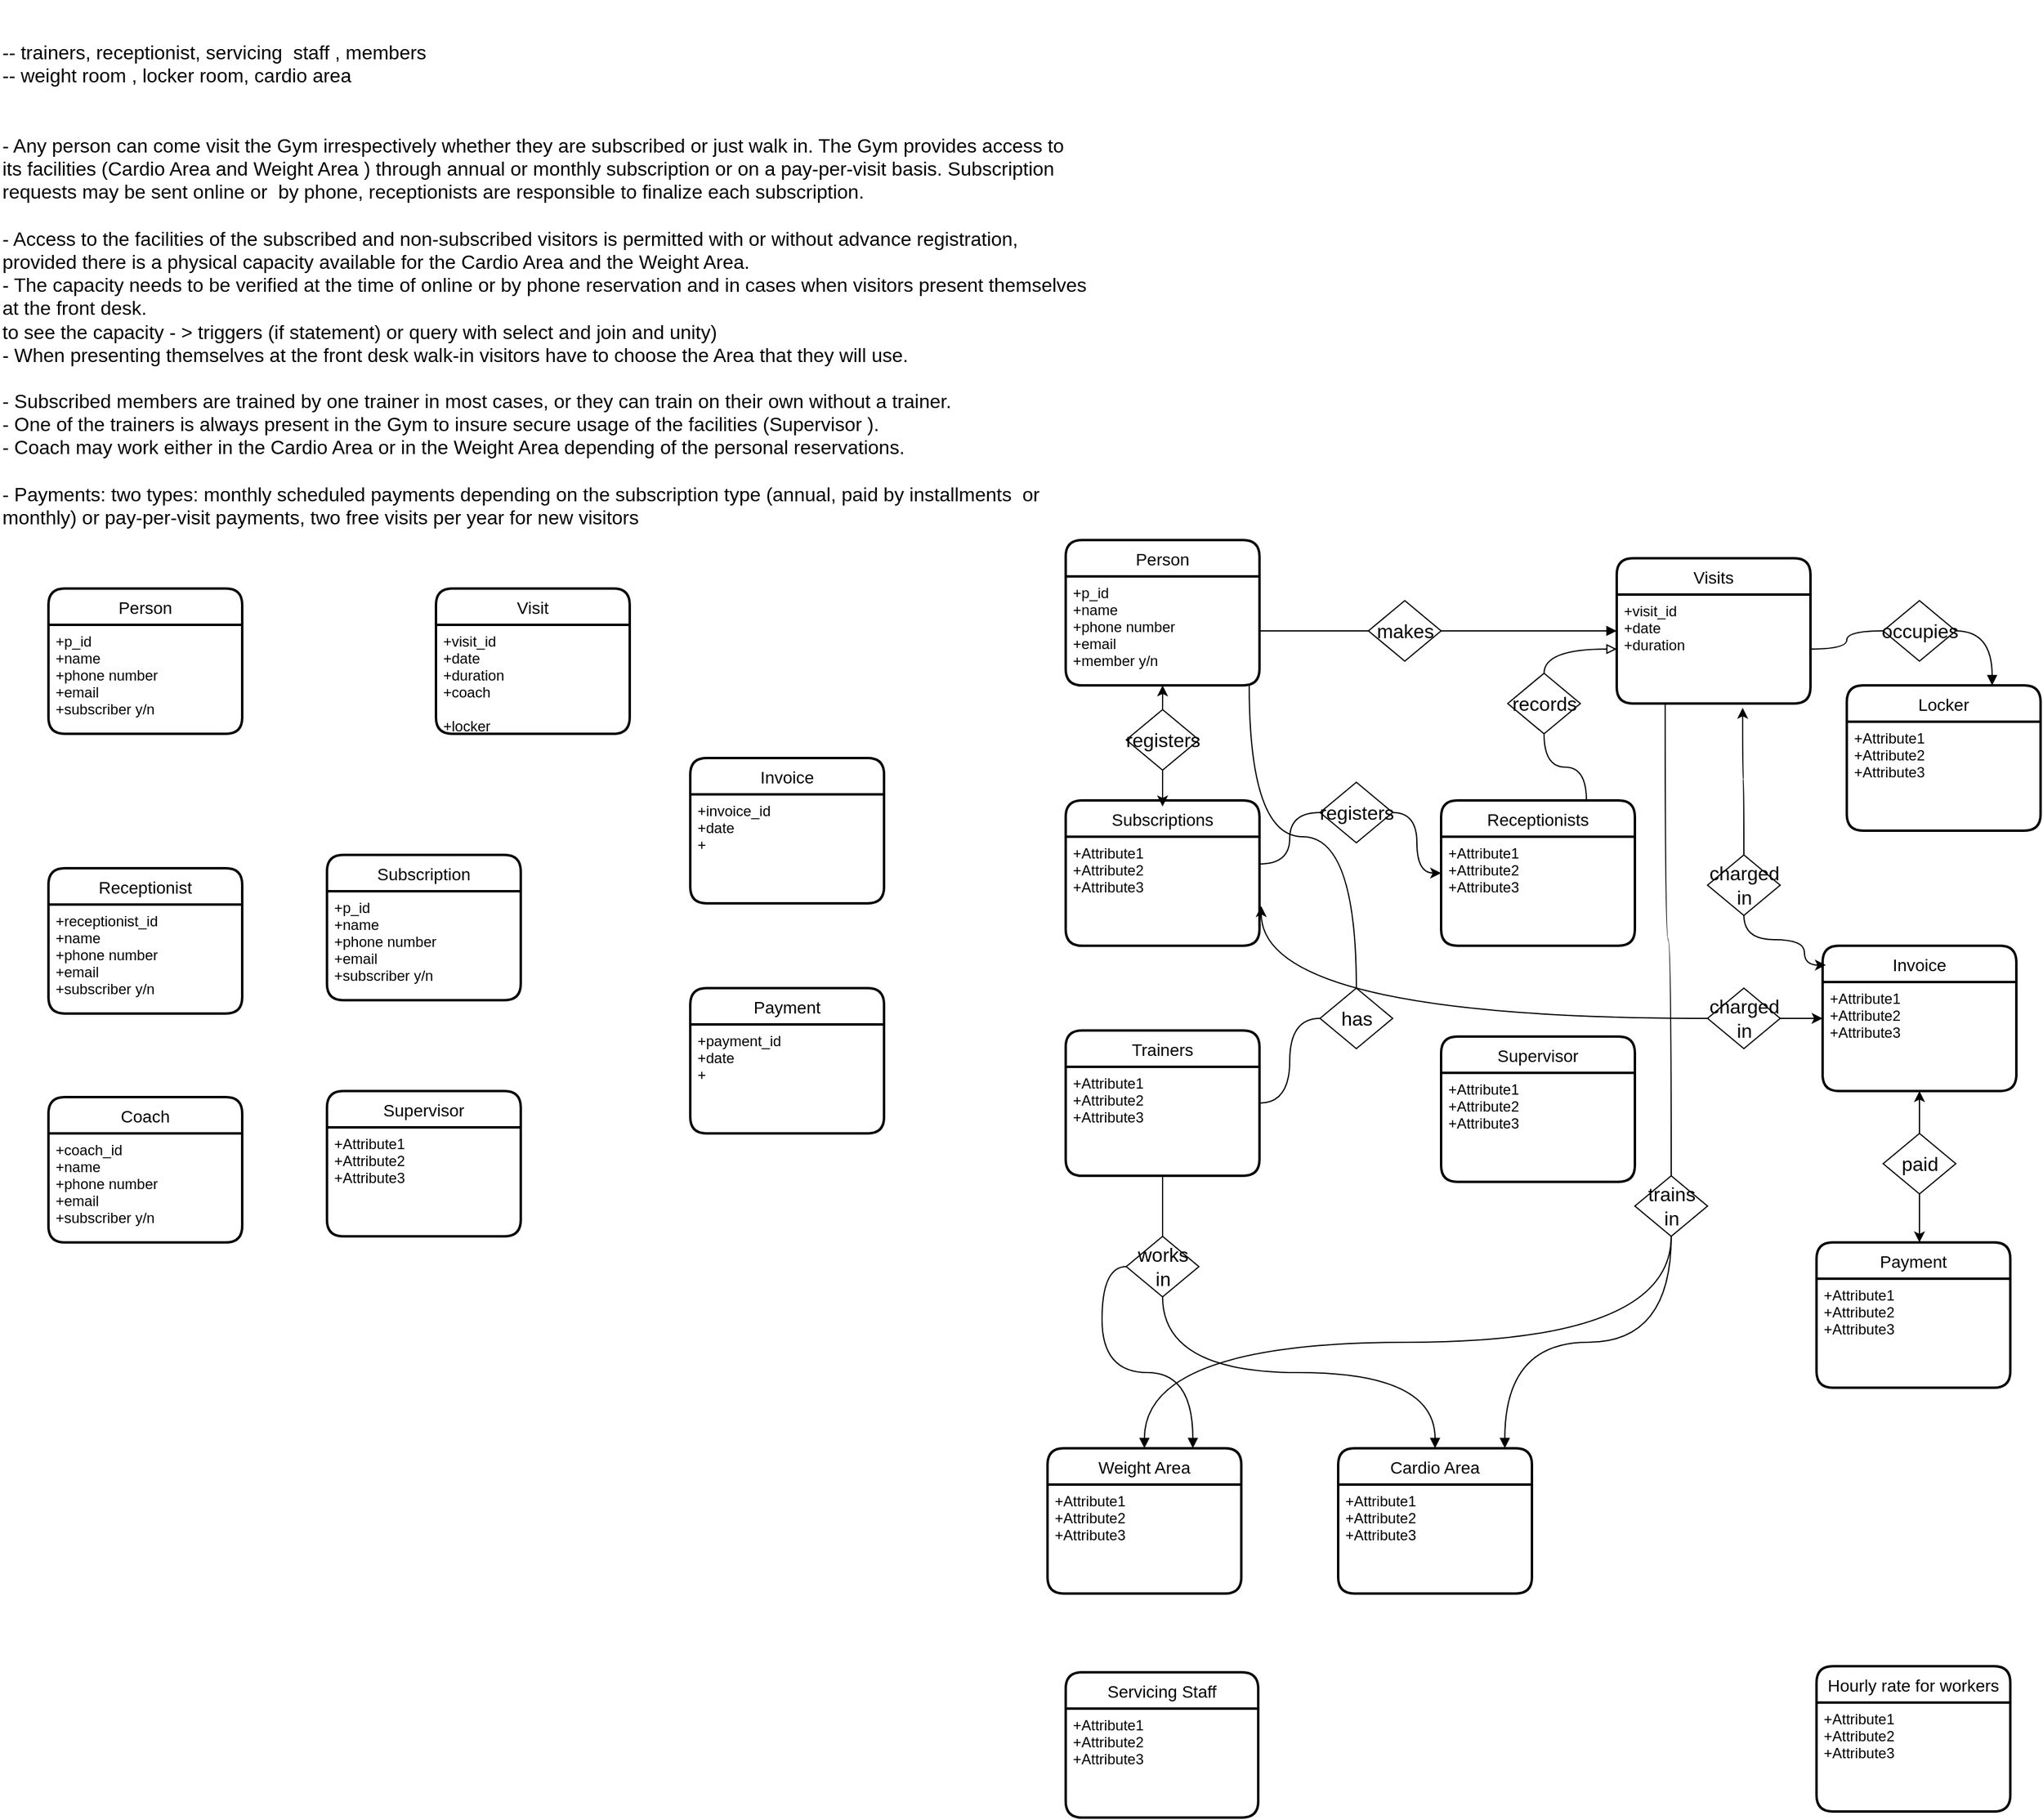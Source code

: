 <mxfile version="16.6.2" type="github">
  <diagram id="0cP2L5NapRZ2q6dpNI_G" name="Page-1">
    <mxGraphModel dx="1464" dy="4248" grid="1" gridSize="10" guides="1" tooltips="1" connect="1" arrows="1" fold="1" page="1" pageScale="1" pageWidth="850" pageHeight="1100" math="0" shadow="0">
      <root>
        <mxCell id="0" />
        <mxCell id="1" parent="0" />
        <mxCell id="_hFObNWpqlc1TxxzcIpo-1" value="&lt;br&gt;&lt;div style=&quot;font-size: 16px&quot; align=&quot;left&quot;&gt;&lt;font style=&quot;font-size: 16px&quot;&gt;&lt;br&gt;&lt;/font&gt;&lt;/div&gt;&lt;div style=&quot;font-size: 16px&quot; align=&quot;left&quot;&gt;&lt;div style=&quot;font-size: 16px&quot; align=&quot;left&quot;&gt;&lt;font style=&quot;font-size: 16px&quot;&gt;-- trainers, receptionist, servicing&amp;nbsp; staff , members&lt;br style=&quot;font-size: 16px&quot;&gt;-- weight room , locker room, cardio area&lt;/font&gt;&lt;/div&gt;&lt;div style=&quot;font-size: 16px&quot; align=&quot;left&quot;&gt;&lt;font style=&quot;font-size: 16px&quot;&gt;&lt;br&gt;&lt;/font&gt;&lt;/div&gt;&lt;div style=&quot;font-size: 16px&quot; align=&quot;left&quot;&gt;&lt;font style=&quot;font-size: 16px&quot;&gt;&lt;br&gt;&lt;/font&gt;&lt;/div&gt;&lt;div style=&quot;font-size: 16px&quot; align=&quot;left&quot;&gt;&lt;div style=&quot;font-size: 16px&quot; align=&quot;left&quot;&gt;&lt;font style=&quot;font-size: 16px&quot;&gt;- Any person can come visit the Gym irrespectively whether they are subscribed or just walk in. The Gym provides access to &lt;br&gt;&lt;/font&gt;&lt;/div&gt;&lt;div style=&quot;font-size: 16px&quot; align=&quot;left&quot;&gt;&lt;font style=&quot;font-size: 16px&quot;&gt;its facilities (&lt;/font&gt;&lt;font style=&quot;font-size: 16px&quot;&gt;&lt;font style=&quot;font-size: 16px&quot;&gt;Cardio Area and Weight Area &lt;/font&gt;) through annual or monthly subscription or on a pay-per-visit basis. Subscription &lt;br&gt;&lt;/font&gt;&lt;/div&gt;&lt;div style=&quot;font-size: 16px&quot; align=&quot;left&quot;&gt;&lt;font style=&quot;font-size: 16px&quot;&gt;requests may be sent online or&amp;nbsp; &lt;/font&gt;&lt;font style=&quot;font-size: 16px&quot;&gt;by phone, receptionists are responsible to finalize each subscription. &lt;/font&gt;&lt;br&gt;&lt;/div&gt;&lt;/div&gt;&lt;div style=&quot;font-size: 16px&quot; align=&quot;left&quot;&gt;&lt;font style=&quot;font-size: 16px&quot;&gt;&lt;br&gt;- Access to the facilities of the subscribed and non-subscribed visitors is permitted&lt;/font&gt;&lt;font style=&quot;font-size: 16px&quot;&gt; with or without advance registration, &lt;br&gt;&lt;/font&gt;&lt;/div&gt;&lt;div style=&quot;font-size: 16px&quot; align=&quot;left&quot;&gt;&lt;font style=&quot;font-size: 16px&quot;&gt;provided there is a physical capacity available for the Cardio Area and the Weight Area. &lt;br&gt;&lt;/font&gt;&lt;/div&gt;&lt;div style=&quot;font-size: 16px&quot; align=&quot;left&quot;&gt;&lt;font style=&quot;font-size: 16px&quot;&gt;- The capacity needs to be verified at the time of online or by phone reservation and in cases when visitors present themselves &lt;br&gt;&lt;/font&gt;&lt;/div&gt;&lt;div style=&quot;font-size: 16px&quot; align=&quot;left&quot;&gt;&lt;font style=&quot;font-size: 16px&quot;&gt;at the front desk. &lt;br&gt;&lt;/font&gt;&lt;/div&gt;&lt;div style=&quot;font-size: 16px&quot; align=&quot;left&quot;&gt;&lt;font style=&quot;font-size: 16px&quot;&gt;to see the capacity - &amp;gt; triggers (if statement) or query with select and join and unity) &lt;br&gt;&lt;/font&gt;&lt;/div&gt;&lt;div style=&quot;font-size: 16px&quot; align=&quot;left&quot;&gt;&lt;font style=&quot;font-size: 16px&quot;&gt;- When presenting themselves at the front desk walk-in visitors have to choose the Area that they will use.&lt;br&gt;&lt;/font&gt;&lt;/div&gt;&lt;br&gt;&lt;/div&gt;&lt;div style=&quot;font-size: 16px&quot; align=&quot;left&quot;&gt;- &lt;font style=&quot;font-size: 16px&quot;&gt;Subscribed members &lt;/font&gt;&lt;font style=&quot;font-size: 16px&quot;&gt;are trained by one trainer in most&lt;/font&gt;&lt;font style=&quot;font-size: 16px&quot;&gt; cases, or they can train on their own without a trainer. &lt;br&gt;&lt;/font&gt;&lt;/div&gt;&lt;div style=&quot;font-size: 16px&quot; align=&quot;left&quot;&gt;&lt;font style=&quot;font-size: 16px&quot;&gt;- One of the trainers is always present in the Gym to insure secure&lt;/font&gt;&lt;font style=&quot;font-size: 16px&quot;&gt; usage of the facilities (&lt;/font&gt;&lt;font style=&quot;font-size: 16px&quot;&gt;&lt;font style=&quot;font-size: 16px&quot;&gt;Supervisor &lt;/font&gt;).&amp;nbsp; &lt;br&gt;&lt;/font&gt;&lt;div style=&quot;font-size: 16px&quot; align=&quot;left&quot;&gt;- Coach &lt;font style=&quot;font-size: 16px&quot;&gt;may work either in the Cardio Area or in the Weight Area depending of the personal reservations.&lt;/font&gt;&lt;/div&gt;&lt;div style=&quot;font-size: 16px&quot; align=&quot;left&quot;&gt;&lt;font style=&quot;font-size: 16px&quot;&gt;&lt;br&gt;&lt;/font&gt;&lt;/div&gt;&lt;div style=&quot;font-size: 16px&quot; align=&quot;left&quot;&gt;&lt;font style=&quot;font-size: 16px&quot;&gt;- Payments: two types: monthly scheduled payments depending on the subscription type (annual, paid by installments&amp;nbsp; or &lt;br&gt;&lt;/font&gt;&lt;/div&gt;&lt;div style=&quot;font-size: 16px&quot; align=&quot;left&quot;&gt;&lt;font style=&quot;font-size: 16px&quot;&gt;monthly) or pay-per-visit payments, two free visits per year for new visitors&lt;/font&gt;&lt;/div&gt;&lt;div style=&quot;font-size: 16px&quot; align=&quot;left&quot;&gt;&lt;font style=&quot;font-size: 16px&quot;&gt;&amp;nbsp;&lt;br&gt;&lt;/font&gt;&lt;/div&gt;&lt;div style=&quot;font-size: 16px&quot; align=&quot;left&quot;&gt;&lt;font style=&quot;font-size: 16px&quot;&gt;&lt;br&gt;&lt;/font&gt;&lt;/div&gt;&lt;div style=&quot;font-size: 16px&quot; align=&quot;left&quot;&gt;&lt;font style=&quot;font-size: 16px&quot;&gt;&lt;br&gt;&lt;/font&gt;&lt;/div&gt;&amp;nbsp;&lt;br&gt;&lt;div style=&quot;font-size: 16px&quot; align=&quot;left&quot;&gt;&lt;font style=&quot;font-size: 16px&quot;&gt;&lt;br&gt;&lt;/font&gt;&lt;/div&gt;&lt;/div&gt;&lt;div style=&quot;font-size: 16px&quot; align=&quot;left&quot;&gt;&lt;font style=&quot;font-size: 16px&quot;&gt;&lt;br&gt;&lt;/font&gt;&lt;/div&gt;" style="text;html=1;align=left;verticalAlign=middle;resizable=0;points=[];autosize=1;strokeColor=none;fillColor=none;" vertex="1" parent="1">
          <mxGeometry y="-2515" width="820" height="370" as="geometry" />
        </mxCell>
        <mxCell id="_hFObNWpqlc1TxxzcIpo-2" value="Subscriptions" style="swimlane;childLayout=stackLayout;horizontal=1;startSize=30;horizontalStack=0;rounded=1;fontSize=14;fontStyle=0;strokeWidth=2;resizeParent=0;resizeLast=1;shadow=0;dashed=0;align=center;" vertex="1" parent="1">
          <mxGeometry x="880" y="-1945" width="160" height="120" as="geometry" />
        </mxCell>
        <mxCell id="_hFObNWpqlc1TxxzcIpo-3" value="+Attribute1&#xa;+Attribute2&#xa;+Attribute3" style="align=left;strokeColor=none;fillColor=none;spacingLeft=4;fontSize=12;verticalAlign=top;resizable=0;rotatable=0;part=1;" vertex="1" parent="_hFObNWpqlc1TxxzcIpo-2">
          <mxGeometry y="30" width="160" height="90" as="geometry" />
        </mxCell>
        <mxCell id="_hFObNWpqlc1TxxzcIpo-4" value="Receptionists " style="swimlane;childLayout=stackLayout;horizontal=1;startSize=30;horizontalStack=0;rounded=1;fontSize=14;fontStyle=0;strokeWidth=2;resizeParent=0;resizeLast=1;shadow=0;dashed=0;align=center;" vertex="1" parent="1">
          <mxGeometry x="1190" y="-1945" width="160" height="120" as="geometry" />
        </mxCell>
        <mxCell id="_hFObNWpqlc1TxxzcIpo-5" value="+Attribute1&#xa;+Attribute2&#xa;+Attribute3" style="align=left;strokeColor=none;fillColor=none;spacingLeft=4;fontSize=12;verticalAlign=top;resizable=0;rotatable=0;part=1;" vertex="1" parent="_hFObNWpqlc1TxxzcIpo-4">
          <mxGeometry y="30" width="160" height="90" as="geometry" />
        </mxCell>
        <mxCell id="_hFObNWpqlc1TxxzcIpo-6" value="Trainers" style="swimlane;childLayout=stackLayout;horizontal=1;startSize=30;horizontalStack=0;rounded=1;fontSize=14;fontStyle=0;strokeWidth=2;resizeParent=0;resizeLast=1;shadow=0;dashed=0;align=center;" vertex="1" parent="1">
          <mxGeometry x="880" y="-1755" width="160" height="120" as="geometry" />
        </mxCell>
        <mxCell id="_hFObNWpqlc1TxxzcIpo-7" value="+Attribute1&#xa;+Attribute2&#xa;+Attribute3" style="align=left;strokeColor=none;fillColor=none;spacingLeft=4;fontSize=12;verticalAlign=top;resizable=0;rotatable=0;part=1;" vertex="1" parent="_hFObNWpqlc1TxxzcIpo-6">
          <mxGeometry y="30" width="160" height="90" as="geometry" />
        </mxCell>
        <mxCell id="_hFObNWpqlc1TxxzcIpo-8" value="Servicing Staff" style="swimlane;childLayout=stackLayout;horizontal=1;startSize=30;horizontalStack=0;rounded=1;fontSize=14;fontStyle=0;strokeWidth=2;resizeParent=0;resizeLast=1;shadow=0;dashed=0;align=center;" vertex="1" parent="1">
          <mxGeometry x="880" y="-1225" width="159" height="120" as="geometry" />
        </mxCell>
        <mxCell id="_hFObNWpqlc1TxxzcIpo-9" value="+Attribute1&#xa;+Attribute2&#xa;+Attribute3" style="align=left;strokeColor=none;fillColor=none;spacingLeft=4;fontSize=12;verticalAlign=top;resizable=0;rotatable=0;part=1;" vertex="1" parent="_hFObNWpqlc1TxxzcIpo-8">
          <mxGeometry y="30" width="159" height="90" as="geometry" />
        </mxCell>
        <mxCell id="_hFObNWpqlc1TxxzcIpo-10" value="Cardio Area" style="swimlane;childLayout=stackLayout;horizontal=1;startSize=30;horizontalStack=0;rounded=1;fontSize=14;fontStyle=0;strokeWidth=2;resizeParent=0;resizeLast=1;shadow=0;dashed=0;align=center;" vertex="1" parent="1">
          <mxGeometry x="1105" y="-1410" width="160" height="120" as="geometry" />
        </mxCell>
        <mxCell id="_hFObNWpqlc1TxxzcIpo-11" value="+Attribute1&#xa;+Attribute2&#xa;+Attribute3" style="align=left;strokeColor=none;fillColor=none;spacingLeft=4;fontSize=12;verticalAlign=top;resizable=0;rotatable=0;part=1;" vertex="1" parent="_hFObNWpqlc1TxxzcIpo-10">
          <mxGeometry y="30" width="160" height="90" as="geometry" />
        </mxCell>
        <mxCell id="_hFObNWpqlc1TxxzcIpo-12" value="Locker " style="swimlane;childLayout=stackLayout;horizontal=1;startSize=30;horizontalStack=0;rounded=1;fontSize=14;fontStyle=0;strokeWidth=2;resizeParent=0;resizeLast=1;shadow=0;dashed=0;align=center;" vertex="1" parent="1">
          <mxGeometry x="1525" y="-2040" width="160" height="120" as="geometry" />
        </mxCell>
        <mxCell id="_hFObNWpqlc1TxxzcIpo-13" value="+Attribute1&#xa;+Attribute2&#xa;+Attribute3" style="align=left;strokeColor=none;fillColor=none;spacingLeft=4;fontSize=12;verticalAlign=top;resizable=0;rotatable=0;part=1;" vertex="1" parent="_hFObNWpqlc1TxxzcIpo-12">
          <mxGeometry y="30" width="160" height="90" as="geometry" />
        </mxCell>
        <mxCell id="_hFObNWpqlc1TxxzcIpo-14" value="Weight Area" style="swimlane;childLayout=stackLayout;horizontal=1;startSize=30;horizontalStack=0;rounded=1;fontSize=14;fontStyle=0;strokeWidth=2;resizeParent=0;resizeLast=1;shadow=0;dashed=0;align=center;" vertex="1" parent="1">
          <mxGeometry x="865" y="-1410" width="160" height="120" as="geometry" />
        </mxCell>
        <mxCell id="_hFObNWpqlc1TxxzcIpo-15" value="+Attribute1&#xa;+Attribute2&#xa;+Attribute3" style="align=left;strokeColor=none;fillColor=none;spacingLeft=4;fontSize=12;verticalAlign=top;resizable=0;rotatable=0;part=1;" vertex="1" parent="_hFObNWpqlc1TxxzcIpo-14">
          <mxGeometry y="30" width="160" height="90" as="geometry" />
        </mxCell>
        <mxCell id="_hFObNWpqlc1TxxzcIpo-16" style="edgeStyle=orthogonalEdgeStyle;rounded=0;orthogonalLoop=1;jettySize=auto;html=1;fontSize=16;endArrow=none;endFill=0;curved=1;entryX=1;entryY=0.25;entryDx=0;entryDy=0;" edge="1" parent="1" source="_hFObNWpqlc1TxxzcIpo-18" target="_hFObNWpqlc1TxxzcIpo-3">
          <mxGeometry relative="1" as="geometry" />
        </mxCell>
        <mxCell id="_hFObNWpqlc1TxxzcIpo-17" style="edgeStyle=orthogonalEdgeStyle;rounded=0;orthogonalLoop=1;jettySize=auto;html=1;fontSize=16;curved=1;" edge="1" parent="1" source="_hFObNWpqlc1TxxzcIpo-18" target="_hFObNWpqlc1TxxzcIpo-4">
          <mxGeometry relative="1" as="geometry" />
        </mxCell>
        <mxCell id="_hFObNWpqlc1TxxzcIpo-18" value="registers" style="shape=rhombus;html=1;dashed=0;whitespace=wrap;perimeter=rhombusPerimeter;fontSize=16;" vertex="1" parent="1">
          <mxGeometry x="1090" y="-1960" width="60" height="50" as="geometry" />
        </mxCell>
        <mxCell id="_hFObNWpqlc1TxxzcIpo-19" style="edgeStyle=orthogonalEdgeStyle;rounded=0;orthogonalLoop=1;jettySize=auto;html=1;entryX=0.947;entryY=0.997;entryDx=0;entryDy=0;fontSize=16;endArrow=none;endFill=0;curved=1;exitX=0.5;exitY=0;exitDx=0;exitDy=0;entryPerimeter=0;" edge="1" parent="1" source="_hFObNWpqlc1TxxzcIpo-21" target="_hFObNWpqlc1TxxzcIpo-50">
          <mxGeometry relative="1" as="geometry" />
        </mxCell>
        <mxCell id="_hFObNWpqlc1TxxzcIpo-20" style="edgeStyle=orthogonalEdgeStyle;rounded=0;orthogonalLoop=1;jettySize=auto;html=1;fontSize=16;endArrow=none;endFill=0;curved=1;" edge="1" parent="1" source="_hFObNWpqlc1TxxzcIpo-21" target="_hFObNWpqlc1TxxzcIpo-6">
          <mxGeometry relative="1" as="geometry" />
        </mxCell>
        <mxCell id="_hFObNWpqlc1TxxzcIpo-21" value="has" style="shape=rhombus;html=1;dashed=0;whitespace=wrap;perimeter=rhombusPerimeter;fontSize=16;" vertex="1" parent="1">
          <mxGeometry x="1090" y="-1790" width="60" height="50" as="geometry" />
        </mxCell>
        <mxCell id="_hFObNWpqlc1TxxzcIpo-22" style="edgeStyle=orthogonalEdgeStyle;curved=1;rounded=0;orthogonalLoop=1;jettySize=auto;html=1;entryX=0.5;entryY=1;entryDx=0;entryDy=0;fontSize=16;startArrow=none;startFill=0;endArrow=none;endFill=0;" edge="1" parent="1" source="_hFObNWpqlc1TxxzcIpo-24" target="_hFObNWpqlc1TxxzcIpo-7">
          <mxGeometry relative="1" as="geometry" />
        </mxCell>
        <mxCell id="_hFObNWpqlc1TxxzcIpo-23" style="edgeStyle=orthogonalEdgeStyle;curved=1;rounded=0;orthogonalLoop=1;jettySize=auto;html=1;exitX=0.5;exitY=1;exitDx=0;exitDy=0;entryX=0.5;entryY=0;entryDx=0;entryDy=0;fontSize=16;startArrow=none;startFill=0;endArrow=block;endFill=1;" edge="1" parent="1" source="_hFObNWpqlc1TxxzcIpo-24" target="_hFObNWpqlc1TxxzcIpo-10">
          <mxGeometry relative="1" as="geometry" />
        </mxCell>
        <mxCell id="_hFObNWpqlc1TxxzcIpo-24" value="&lt;div&gt;works &lt;br&gt;&lt;/div&gt;&lt;div&gt;in&lt;/div&gt;" style="shape=rhombus;html=1;dashed=0;whitespace=wrap;perimeter=rhombusPerimeter;fontSize=16;" vertex="1" parent="1">
          <mxGeometry x="930" y="-1585" width="60" height="50" as="geometry" />
        </mxCell>
        <mxCell id="_hFObNWpqlc1TxxzcIpo-25" style="edgeStyle=orthogonalEdgeStyle;curved=1;rounded=0;orthogonalLoop=1;jettySize=auto;html=1;fontSize=16;startArrow=none;startFill=0;endArrow=block;endFill=1;entryX=0.75;entryY=0;entryDx=0;entryDy=0;exitX=0;exitY=0.5;exitDx=0;exitDy=0;" edge="1" parent="1" source="_hFObNWpqlc1TxxzcIpo-24" target="_hFObNWpqlc1TxxzcIpo-14">
          <mxGeometry relative="1" as="geometry">
            <mxPoint x="1105" y="-1450" as="sourcePoint" />
            <mxPoint x="995" y="-1420" as="targetPoint" />
          </mxGeometry>
        </mxCell>
        <mxCell id="_hFObNWpqlc1TxxzcIpo-26" style="edgeStyle=orthogonalEdgeStyle;curved=1;rounded=0;orthogonalLoop=1;jettySize=auto;html=1;entryX=1;entryY=0.5;entryDx=0;entryDy=0;fontSize=16;startArrow=none;startFill=0;endArrow=none;endFill=0;" edge="1" parent="1" source="_hFObNWpqlc1TxxzcIpo-28" target="_hFObNWpqlc1TxxzcIpo-50">
          <mxGeometry relative="1" as="geometry" />
        </mxCell>
        <mxCell id="_hFObNWpqlc1TxxzcIpo-27" style="edgeStyle=orthogonalEdgeStyle;curved=1;rounded=0;orthogonalLoop=1;jettySize=auto;html=1;entryX=0;entryY=0.5;entryDx=0;entryDy=0;fontSize=16;startArrow=none;startFill=0;endArrow=block;endFill=1;exitX=1;exitY=0.5;exitDx=0;exitDy=0;" edge="1" parent="1" source="_hFObNWpqlc1TxxzcIpo-28" target="_hFObNWpqlc1TxxzcIpo-29">
          <mxGeometry relative="1" as="geometry" />
        </mxCell>
        <mxCell id="_hFObNWpqlc1TxxzcIpo-28" value="makes" style="shape=rhombus;html=1;dashed=0;whitespace=wrap;perimeter=rhombusPerimeter;fontSize=16;" vertex="1" parent="1">
          <mxGeometry x="1130" y="-2110" width="60" height="50" as="geometry" />
        </mxCell>
        <mxCell id="_hFObNWpqlc1TxxzcIpo-29" value="Visits" style="swimlane;childLayout=stackLayout;horizontal=1;startSize=30;horizontalStack=0;rounded=1;fontSize=14;fontStyle=0;strokeWidth=2;resizeParent=0;resizeLast=1;shadow=0;dashed=0;align=center;" vertex="1" parent="1">
          <mxGeometry x="1335" y="-2145" width="160" height="120" as="geometry" />
        </mxCell>
        <mxCell id="_hFObNWpqlc1TxxzcIpo-30" value="+visit_id&#xa;+date&#xa;+duration" style="align=left;strokeColor=none;fillColor=none;spacingLeft=4;fontSize=12;verticalAlign=top;resizable=0;rotatable=0;part=1;" vertex="1" parent="_hFObNWpqlc1TxxzcIpo-29">
          <mxGeometry y="30" width="160" height="90" as="geometry" />
        </mxCell>
        <mxCell id="_hFObNWpqlc1TxxzcIpo-31" value="" style="edgeStyle=orthogonalEdgeStyle;curved=1;rounded=0;orthogonalLoop=1;jettySize=auto;html=1;fontSize=16;startArrow=none;startFill=0;endArrow=block;endFill=1;entryX=0.75;entryY=0;entryDx=0;entryDy=0;exitX=1;exitY=0.5;exitDx=0;exitDy=0;" edge="1" parent="1" source="_hFObNWpqlc1TxxzcIpo-33" target="_hFObNWpqlc1TxxzcIpo-12">
          <mxGeometry relative="1" as="geometry" />
        </mxCell>
        <mxCell id="_hFObNWpqlc1TxxzcIpo-32" style="rounded=0;orthogonalLoop=1;jettySize=auto;html=1;entryX=1;entryY=0.5;entryDx=0;entryDy=0;fontSize=16;startArrow=none;startFill=0;endArrow=none;endFill=0;exitX=0;exitY=0.5;exitDx=0;exitDy=0;edgeStyle=orthogonalEdgeStyle;curved=1;" edge="1" parent="1" source="_hFObNWpqlc1TxxzcIpo-33" target="_hFObNWpqlc1TxxzcIpo-30">
          <mxGeometry relative="1" as="geometry" />
        </mxCell>
        <mxCell id="_hFObNWpqlc1TxxzcIpo-33" value="occupies " style="shape=rhombus;html=1;dashed=0;whitespace=wrap;perimeter=rhombusPerimeter;fontSize=16;" vertex="1" parent="1">
          <mxGeometry x="1555" y="-2110" width="60" height="50" as="geometry" />
        </mxCell>
        <mxCell id="_hFObNWpqlc1TxxzcIpo-34" style="edgeStyle=orthogonalEdgeStyle;curved=1;rounded=0;orthogonalLoop=1;jettySize=auto;html=1;fontSize=16;startArrow=none;startFill=0;endArrow=none;endFill=0;entryX=0.25;entryY=1;entryDx=0;entryDy=0;" edge="1" parent="1" source="_hFObNWpqlc1TxxzcIpo-37" target="_hFObNWpqlc1TxxzcIpo-30">
          <mxGeometry relative="1" as="geometry">
            <mxPoint x="1395" y="-1755" as="targetPoint" />
          </mxGeometry>
        </mxCell>
        <mxCell id="_hFObNWpqlc1TxxzcIpo-35" style="edgeStyle=orthogonalEdgeStyle;curved=1;rounded=0;orthogonalLoop=1;jettySize=auto;html=1;fontSize=16;startArrow=none;startFill=0;endArrow=block;endFill=1;exitX=0.5;exitY=1;exitDx=0;exitDy=0;" edge="1" parent="1" source="_hFObNWpqlc1TxxzcIpo-37" target="_hFObNWpqlc1TxxzcIpo-14">
          <mxGeometry relative="1" as="geometry" />
        </mxCell>
        <mxCell id="_hFObNWpqlc1TxxzcIpo-36" style="edgeStyle=orthogonalEdgeStyle;curved=1;rounded=0;orthogonalLoop=1;jettySize=auto;html=1;entryX=0.86;entryY=0;entryDx=0;entryDy=0;fontSize=16;startArrow=none;startFill=0;endArrow=block;endFill=1;exitX=0.5;exitY=1;exitDx=0;exitDy=0;entryPerimeter=0;" edge="1" parent="1" source="_hFObNWpqlc1TxxzcIpo-37" target="_hFObNWpqlc1TxxzcIpo-10">
          <mxGeometry relative="1" as="geometry" />
        </mxCell>
        <mxCell id="_hFObNWpqlc1TxxzcIpo-37" value="&lt;div&gt;trains &lt;br&gt;&lt;/div&gt;&lt;div&gt;in&lt;/div&gt;" style="shape=rhombus;html=1;dashed=0;whitespace=wrap;perimeter=rhombusPerimeter;fontSize=16;" vertex="1" parent="1">
          <mxGeometry x="1350" y="-1635" width="60" height="50" as="geometry" />
        </mxCell>
        <mxCell id="_hFObNWpqlc1TxxzcIpo-38" value="" style="edgeStyle=orthogonalEdgeStyle;curved=1;rounded=0;orthogonalLoop=1;jettySize=auto;html=1;fontSize=16;startArrow=none;startFill=0;endArrow=none;endFill=0;entryX=0.75;entryY=0;entryDx=0;entryDy=0;" edge="1" parent="1" source="_hFObNWpqlc1TxxzcIpo-40" target="_hFObNWpqlc1TxxzcIpo-4">
          <mxGeometry relative="1" as="geometry" />
        </mxCell>
        <mxCell id="_hFObNWpqlc1TxxzcIpo-39" value="" style="edgeStyle=orthogonalEdgeStyle;curved=1;rounded=0;orthogonalLoop=1;jettySize=auto;html=1;fontSize=16;startArrow=none;startFill=0;endArrow=block;endFill=0;entryX=0;entryY=0.5;entryDx=0;entryDy=0;exitX=0.5;exitY=0;exitDx=0;exitDy=0;" edge="1" parent="1" source="_hFObNWpqlc1TxxzcIpo-40" target="_hFObNWpqlc1TxxzcIpo-30">
          <mxGeometry relative="1" as="geometry" />
        </mxCell>
        <mxCell id="_hFObNWpqlc1TxxzcIpo-40" value="records" style="shape=rhombus;html=1;dashed=0;whitespace=wrap;perimeter=rhombusPerimeter;fontSize=16;" vertex="1" parent="1">
          <mxGeometry x="1245" y="-2050" width="60" height="50" as="geometry" />
        </mxCell>
        <mxCell id="_hFObNWpqlc1TxxzcIpo-41" value="Supervisor " style="swimlane;childLayout=stackLayout;horizontal=1;startSize=30;horizontalStack=0;rounded=1;fontSize=14;fontStyle=0;strokeWidth=2;resizeParent=0;resizeLast=1;shadow=0;dashed=0;align=center;" vertex="1" parent="1">
          <mxGeometry x="1190" y="-1750" width="160" height="120" as="geometry" />
        </mxCell>
        <mxCell id="_hFObNWpqlc1TxxzcIpo-42" value="+Attribute1&#xa;+Attribute2&#xa;+Attribute3" style="align=left;strokeColor=none;fillColor=none;spacingLeft=4;fontSize=12;verticalAlign=top;resizable=0;rotatable=0;part=1;" vertex="1" parent="_hFObNWpqlc1TxxzcIpo-41">
          <mxGeometry y="30" width="160" height="90" as="geometry" />
        </mxCell>
        <mxCell id="_hFObNWpqlc1TxxzcIpo-43" value="Invoice " style="swimlane;childLayout=stackLayout;horizontal=1;startSize=30;horizontalStack=0;rounded=1;fontSize=14;fontStyle=0;strokeWidth=2;resizeParent=0;resizeLast=1;shadow=0;dashed=0;align=center;" vertex="1" parent="1">
          <mxGeometry x="1505" y="-1825" width="160" height="120" as="geometry" />
        </mxCell>
        <mxCell id="_hFObNWpqlc1TxxzcIpo-44" value="+Attribute1&#xa;+Attribute2&#xa;+Attribute3" style="align=left;strokeColor=none;fillColor=none;spacingLeft=4;fontSize=12;verticalAlign=top;resizable=0;rotatable=0;part=1;" vertex="1" parent="_hFObNWpqlc1TxxzcIpo-43">
          <mxGeometry y="30" width="160" height="90" as="geometry" />
        </mxCell>
        <mxCell id="_hFObNWpqlc1TxxzcIpo-45" value="Payment" style="swimlane;childLayout=stackLayout;horizontal=1;startSize=30;horizontalStack=0;rounded=1;fontSize=14;fontStyle=0;strokeWidth=2;resizeParent=0;resizeLast=1;shadow=0;dashed=0;align=center;" vertex="1" parent="1">
          <mxGeometry x="1500" y="-1580" width="160" height="120" as="geometry" />
        </mxCell>
        <mxCell id="_hFObNWpqlc1TxxzcIpo-46" value="+Attribute1&#xa;+Attribute2&#xa;+Attribute3" style="align=left;strokeColor=none;fillColor=none;spacingLeft=4;fontSize=12;verticalAlign=top;resizable=0;rotatable=0;part=1;" vertex="1" parent="_hFObNWpqlc1TxxzcIpo-45">
          <mxGeometry y="30" width="160" height="90" as="geometry" />
        </mxCell>
        <mxCell id="_hFObNWpqlc1TxxzcIpo-47" value="Hourly rate for workers" style="swimlane;childLayout=stackLayout;horizontal=1;startSize=30;horizontalStack=0;rounded=1;fontSize=14;fontStyle=0;strokeWidth=2;resizeParent=0;resizeLast=1;shadow=0;dashed=0;align=center;" vertex="1" parent="1">
          <mxGeometry x="1500" y="-1230" width="160" height="120" as="geometry" />
        </mxCell>
        <mxCell id="_hFObNWpqlc1TxxzcIpo-48" value="+Attribute1&#xa;+Attribute2&#xa;+Attribute3" style="align=left;strokeColor=none;fillColor=none;spacingLeft=4;fontSize=12;verticalAlign=top;resizable=0;rotatable=0;part=1;" vertex="1" parent="_hFObNWpqlc1TxxzcIpo-47">
          <mxGeometry y="30" width="160" height="90" as="geometry" />
        </mxCell>
        <mxCell id="_hFObNWpqlc1TxxzcIpo-49" value="Person" style="swimlane;childLayout=stackLayout;horizontal=1;startSize=30;horizontalStack=0;rounded=1;fontSize=14;fontStyle=0;strokeWidth=2;resizeParent=0;resizeLast=1;shadow=0;dashed=0;align=center;" vertex="1" parent="1">
          <mxGeometry x="880" y="-2160" width="160" height="120" as="geometry" />
        </mxCell>
        <mxCell id="_hFObNWpqlc1TxxzcIpo-50" value="+p_id&#xa;+name&#xa;+phone number&#xa;+email&#xa;+member y/n" style="align=left;strokeColor=none;fillColor=none;spacingLeft=4;fontSize=12;verticalAlign=top;resizable=0;rotatable=0;part=1;" vertex="1" parent="_hFObNWpqlc1TxxzcIpo-49">
          <mxGeometry y="30" width="160" height="90" as="geometry" />
        </mxCell>
        <mxCell id="_hFObNWpqlc1TxxzcIpo-52" value="" style="edgeStyle=orthogonalEdgeStyle;rounded=0;orthogonalLoop=1;jettySize=auto;html=1;" edge="1" parent="1" source="_hFObNWpqlc1TxxzcIpo-51" target="_hFObNWpqlc1TxxzcIpo-50">
          <mxGeometry relative="1" as="geometry" />
        </mxCell>
        <mxCell id="_hFObNWpqlc1TxxzcIpo-55" value="" style="edgeStyle=orthogonalEdgeStyle;rounded=0;orthogonalLoop=1;jettySize=auto;html=1;" edge="1" parent="1" source="_hFObNWpqlc1TxxzcIpo-51">
          <mxGeometry relative="1" as="geometry">
            <mxPoint x="960" y="-1940" as="targetPoint" />
          </mxGeometry>
        </mxCell>
        <mxCell id="_hFObNWpqlc1TxxzcIpo-51" value="registers" style="shape=rhombus;html=1;dashed=0;whitespace=wrap;perimeter=rhombusPerimeter;fontSize=16;" vertex="1" parent="1">
          <mxGeometry x="930" y="-2020" width="60" height="50" as="geometry" />
        </mxCell>
        <mxCell id="_hFObNWpqlc1TxxzcIpo-65" style="edgeStyle=orthogonalEdgeStyle;curved=1;rounded=0;orthogonalLoop=1;jettySize=auto;html=1;entryX=0.65;entryY=1.039;entryDx=0;entryDy=0;entryPerimeter=0;" edge="1" parent="1" source="_hFObNWpqlc1TxxzcIpo-58" target="_hFObNWpqlc1TxxzcIpo-30">
          <mxGeometry relative="1" as="geometry" />
        </mxCell>
        <mxCell id="_hFObNWpqlc1TxxzcIpo-66" style="edgeStyle=orthogonalEdgeStyle;curved=1;rounded=0;orthogonalLoop=1;jettySize=auto;html=1;entryX=0.017;entryY=0.133;entryDx=0;entryDy=0;entryPerimeter=0;exitX=0.5;exitY=1;exitDx=0;exitDy=0;" edge="1" parent="1" source="_hFObNWpqlc1TxxzcIpo-58" target="_hFObNWpqlc1TxxzcIpo-43">
          <mxGeometry relative="1" as="geometry">
            <Array as="points">
              <mxPoint x="1440" y="-1830" />
              <mxPoint x="1490" y="-1830" />
              <mxPoint x="1490" y="-1809" />
            </Array>
          </mxGeometry>
        </mxCell>
        <mxCell id="_hFObNWpqlc1TxxzcIpo-58" value="&lt;div&gt;charged &lt;br&gt;&lt;/div&gt;&lt;div&gt;in&lt;/div&gt;" style="shape=rhombus;html=1;dashed=0;whitespace=wrap;perimeter=rhombusPerimeter;fontSize=16;" vertex="1" parent="1">
          <mxGeometry x="1410" y="-1900" width="60" height="50" as="geometry" />
        </mxCell>
        <mxCell id="_hFObNWpqlc1TxxzcIpo-60" style="edgeStyle=orthogonalEdgeStyle;curved=1;rounded=0;orthogonalLoop=1;jettySize=auto;html=1;entryX=1.009;entryY=0.636;entryDx=0;entryDy=0;entryPerimeter=0;" edge="1" parent="1" source="_hFObNWpqlc1TxxzcIpo-59" target="_hFObNWpqlc1TxxzcIpo-3">
          <mxGeometry relative="1" as="geometry" />
        </mxCell>
        <mxCell id="_hFObNWpqlc1TxxzcIpo-61" style="edgeStyle=orthogonalEdgeStyle;curved=1;rounded=0;orthogonalLoop=1;jettySize=auto;html=1;entryX=0;entryY=0.5;entryDx=0;entryDy=0;" edge="1" parent="1" source="_hFObNWpqlc1TxxzcIpo-59" target="_hFObNWpqlc1TxxzcIpo-43">
          <mxGeometry relative="1" as="geometry" />
        </mxCell>
        <mxCell id="_hFObNWpqlc1TxxzcIpo-59" value="&lt;div&gt;charged &lt;br&gt;&lt;/div&gt;&lt;div&gt;in&lt;/div&gt;" style="shape=rhombus;html=1;dashed=0;whitespace=wrap;perimeter=rhombusPerimeter;fontSize=16;" vertex="1" parent="1">
          <mxGeometry x="1410" y="-1790" width="60" height="50" as="geometry" />
        </mxCell>
        <mxCell id="_hFObNWpqlc1TxxzcIpo-63" value="" style="edgeStyle=orthogonalEdgeStyle;curved=1;rounded=0;orthogonalLoop=1;jettySize=auto;html=1;" edge="1" parent="1" source="_hFObNWpqlc1TxxzcIpo-62" target="_hFObNWpqlc1TxxzcIpo-44">
          <mxGeometry relative="1" as="geometry" />
        </mxCell>
        <mxCell id="_hFObNWpqlc1TxxzcIpo-64" value="" style="edgeStyle=orthogonalEdgeStyle;curved=1;rounded=0;orthogonalLoop=1;jettySize=auto;html=1;" edge="1" parent="1" source="_hFObNWpqlc1TxxzcIpo-62">
          <mxGeometry relative="1" as="geometry">
            <mxPoint x="1585" y="-1580" as="targetPoint" />
          </mxGeometry>
        </mxCell>
        <mxCell id="_hFObNWpqlc1TxxzcIpo-62" value="paid" style="shape=rhombus;html=1;dashed=0;whitespace=wrap;perimeter=rhombusPerimeter;fontSize=16;" vertex="1" parent="1">
          <mxGeometry x="1555" y="-1670" width="60" height="50" as="geometry" />
        </mxCell>
        <mxCell id="_hFObNWpqlc1TxxzcIpo-67" value="Person" style="swimlane;childLayout=stackLayout;horizontal=1;startSize=30;horizontalStack=0;rounded=1;fontSize=14;fontStyle=0;strokeWidth=2;resizeParent=0;resizeLast=1;shadow=0;dashed=0;align=center;" vertex="1" parent="1">
          <mxGeometry x="40" y="-2120" width="160" height="120" as="geometry" />
        </mxCell>
        <mxCell id="_hFObNWpqlc1TxxzcIpo-68" value="+p_id&#xa;+name&#xa;+phone number&#xa;+email&#xa;+subscriber y/n" style="align=left;strokeColor=none;fillColor=none;spacingLeft=4;fontSize=12;verticalAlign=top;resizable=0;rotatable=0;part=1;" vertex="1" parent="_hFObNWpqlc1TxxzcIpo-67">
          <mxGeometry y="30" width="160" height="90" as="geometry" />
        </mxCell>
        <mxCell id="_hFObNWpqlc1TxxzcIpo-70" value="Subscription " style="swimlane;childLayout=stackLayout;horizontal=1;startSize=30;horizontalStack=0;rounded=1;fontSize=14;fontStyle=0;strokeWidth=2;resizeParent=0;resizeLast=1;shadow=0;dashed=0;align=center;" vertex="1" parent="1">
          <mxGeometry x="270" y="-1900" width="160" height="120" as="geometry" />
        </mxCell>
        <mxCell id="_hFObNWpqlc1TxxzcIpo-71" value="+p_id&#xa;+name&#xa;+phone number&#xa;+email&#xa;+subscriber y/n" style="align=left;strokeColor=none;fillColor=none;spacingLeft=4;fontSize=12;verticalAlign=top;resizable=0;rotatable=0;part=1;" vertex="1" parent="_hFObNWpqlc1TxxzcIpo-70">
          <mxGeometry y="30" width="160" height="90" as="geometry" />
        </mxCell>
        <mxCell id="_hFObNWpqlc1TxxzcIpo-73" value="Visit" style="swimlane;childLayout=stackLayout;horizontal=1;startSize=30;horizontalStack=0;rounded=1;fontSize=14;fontStyle=0;strokeWidth=2;resizeParent=0;resizeLast=1;shadow=0;dashed=0;align=center;" vertex="1" parent="1">
          <mxGeometry x="360" y="-2120" width="160" height="120" as="geometry" />
        </mxCell>
        <mxCell id="_hFObNWpqlc1TxxzcIpo-74" value="+visit_id&#xa;+date&#xa;+duration&#xa;+coach&#xa;&#xa;+locker " style="align=left;strokeColor=none;fillColor=none;spacingLeft=4;fontSize=12;verticalAlign=top;resizable=0;rotatable=0;part=1;" vertex="1" parent="_hFObNWpqlc1TxxzcIpo-73">
          <mxGeometry y="30" width="160" height="90" as="geometry" />
        </mxCell>
        <mxCell id="_hFObNWpqlc1TxxzcIpo-75" value="Invoice" style="swimlane;childLayout=stackLayout;horizontal=1;startSize=30;horizontalStack=0;rounded=1;fontSize=14;fontStyle=0;strokeWidth=2;resizeParent=0;resizeLast=1;shadow=0;dashed=0;align=center;" vertex="1" parent="1">
          <mxGeometry x="570" y="-1980" width="160" height="120" as="geometry" />
        </mxCell>
        <mxCell id="_hFObNWpqlc1TxxzcIpo-76" value="+invoice_id&#xa;+date&#xa;+ " style="align=left;strokeColor=none;fillColor=none;spacingLeft=4;fontSize=12;verticalAlign=top;resizable=0;rotatable=0;part=1;" vertex="1" parent="_hFObNWpqlc1TxxzcIpo-75">
          <mxGeometry y="30" width="160" height="90" as="geometry" />
        </mxCell>
        <mxCell id="_hFObNWpqlc1TxxzcIpo-78" value="Payment" style="swimlane;childLayout=stackLayout;horizontal=1;startSize=30;horizontalStack=0;rounded=1;fontSize=14;fontStyle=0;strokeWidth=2;resizeParent=0;resizeLast=1;shadow=0;dashed=0;align=center;" vertex="1" parent="1">
          <mxGeometry x="570" y="-1790" width="160" height="120" as="geometry" />
        </mxCell>
        <mxCell id="_hFObNWpqlc1TxxzcIpo-79" value="+payment_id&#xa;+date&#xa;+ " style="align=left;strokeColor=none;fillColor=none;spacingLeft=4;fontSize=12;verticalAlign=top;resizable=0;rotatable=0;part=1;" vertex="1" parent="_hFObNWpqlc1TxxzcIpo-78">
          <mxGeometry y="30" width="160" height="90" as="geometry" />
        </mxCell>
        <mxCell id="_hFObNWpqlc1TxxzcIpo-80" value="Receptionist " style="swimlane;childLayout=stackLayout;horizontal=1;startSize=30;horizontalStack=0;rounded=1;fontSize=14;fontStyle=0;strokeWidth=2;resizeParent=0;resizeLast=1;shadow=0;dashed=0;align=center;" vertex="1" parent="1">
          <mxGeometry x="40" y="-1889" width="160" height="120" as="geometry" />
        </mxCell>
        <mxCell id="_hFObNWpqlc1TxxzcIpo-81" value="+receptionist_id&#xa;+name&#xa;+phone number&#xa;+email&#xa;+subscriber y/n" style="align=left;strokeColor=none;fillColor=none;spacingLeft=4;fontSize=12;verticalAlign=top;resizable=0;rotatable=0;part=1;" vertex="1" parent="_hFObNWpqlc1TxxzcIpo-80">
          <mxGeometry y="30" width="160" height="90" as="geometry" />
        </mxCell>
        <mxCell id="_hFObNWpqlc1TxxzcIpo-82" value="Coach" style="swimlane;childLayout=stackLayout;horizontal=1;startSize=30;horizontalStack=0;rounded=1;fontSize=14;fontStyle=0;strokeWidth=2;resizeParent=0;resizeLast=1;shadow=0;dashed=0;align=center;" vertex="1" parent="1">
          <mxGeometry x="40" y="-1700" width="160" height="120" as="geometry" />
        </mxCell>
        <mxCell id="_hFObNWpqlc1TxxzcIpo-83" value="+coach_id&#xa;+name&#xa;+phone number&#xa;+email&#xa;+subscriber y/n" style="align=left;strokeColor=none;fillColor=none;spacingLeft=4;fontSize=12;verticalAlign=top;resizable=0;rotatable=0;part=1;" vertex="1" parent="_hFObNWpqlc1TxxzcIpo-82">
          <mxGeometry y="30" width="160" height="90" as="geometry" />
        </mxCell>
        <mxCell id="_hFObNWpqlc1TxxzcIpo-84" value="Supervisor " style="swimlane;childLayout=stackLayout;horizontal=1;startSize=30;horizontalStack=0;rounded=1;fontSize=14;fontStyle=0;strokeWidth=2;resizeParent=0;resizeLast=1;shadow=0;dashed=0;align=center;" vertex="1" parent="1">
          <mxGeometry x="270" y="-1705" width="160" height="120" as="geometry" />
        </mxCell>
        <mxCell id="_hFObNWpqlc1TxxzcIpo-85" value="+Attribute1&#xa;+Attribute2&#xa;+Attribute3" style="align=left;strokeColor=none;fillColor=none;spacingLeft=4;fontSize=12;verticalAlign=top;resizable=0;rotatable=0;part=1;" vertex="1" parent="_hFObNWpqlc1TxxzcIpo-84">
          <mxGeometry y="30" width="160" height="90" as="geometry" />
        </mxCell>
      </root>
    </mxGraphModel>
  </diagram>
</mxfile>
